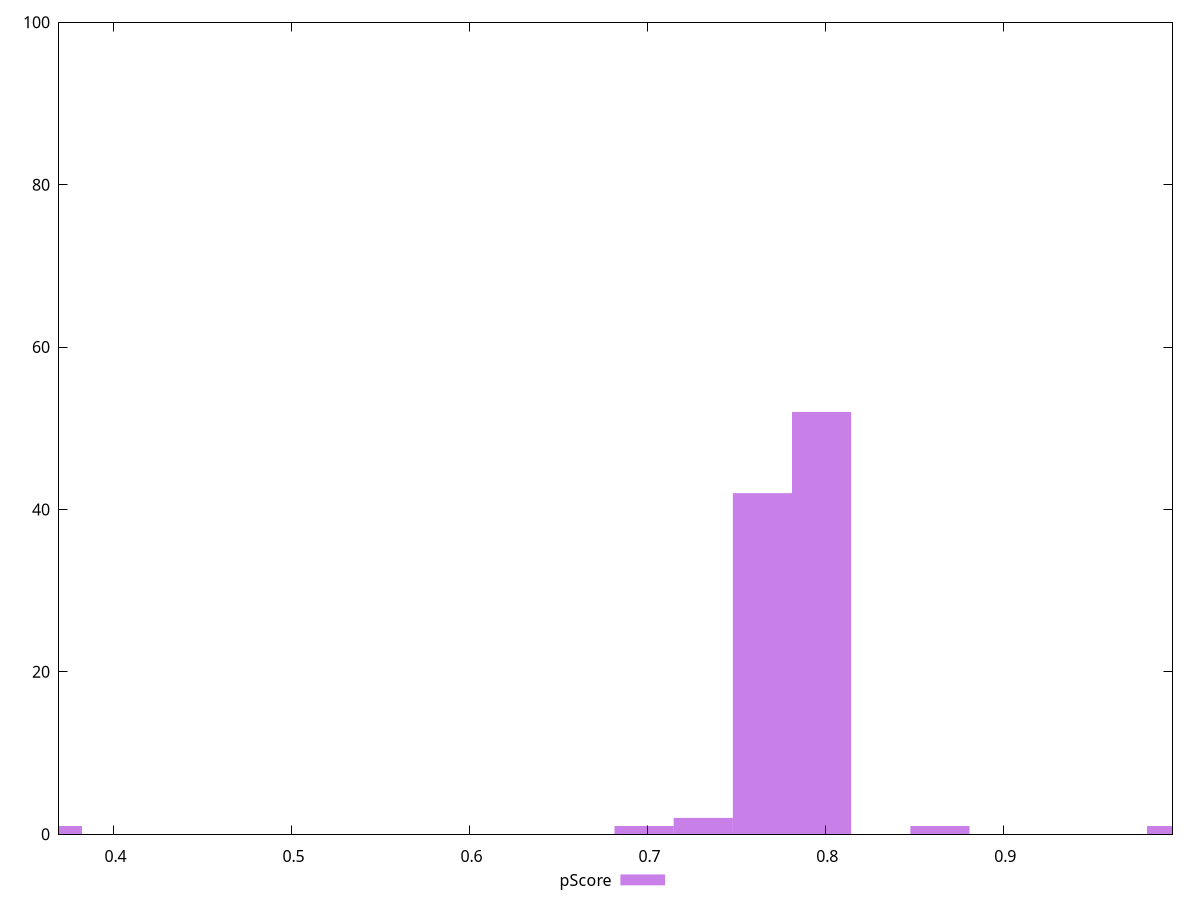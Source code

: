 reset

$pScore <<EOF
0.36569303741093345 1
0.7978757179874911 52
0.7646308964046791 42
0.6981412532390547 1
0.7313860748218669 2
0.997344647484364 1
0.8643653611531155 1
EOF

set key outside below
set boxwidth 0.03324482158281213
set xrange [0.36939042515266207:0.9950514172805036]
set yrange [0:100]
set trange [0:100]
set style fill transparent solid 0.5 noborder
set terminal svg size 640, 490 enhanced background rgb 'white'
set output "reports/report_00030_2021-02-24T20-42-31.540Z/total-blocking-time/samples/astro/pScore/histogram.svg"

plot $pScore title "pScore" with boxes

reset
